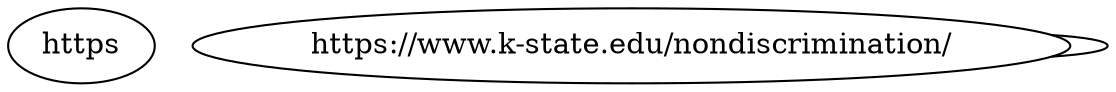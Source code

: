 graph  {
https [child_link="['https://www.k-state.edu/nondiscrimination/']", data="b\"\nNotice of Nondiscrimination\nPowercat\nchevron\ndouble-chevron\nchat-purple\nhome\ncomputer window with a question mark\nclose\nfacebook\nlinkedin\nmenu\nsearch\ntwitter\nyoutube\napply-purple\napply-white\nchat-white\nrequest-purple\nrequest-white\nJump to main contentJump to footer\nKansas State University\nConnect\nCanvas\nOrgCentral\nNavigate\nKSIS\nHRIS\nWebmail\nSign in\nBrowse A-Z\nNotice of NondiscriminationSearch\nSearch\nK-State home\nNotice of Nondiscrimination\nKansas State University Notice of Nondiscrimination\nKansas State University is committed to maintaining academic, housing, and work environments that are free of discrimination, harassment, and sexual harassment. Discrimination based on race, color, ethnicity, national origin, sex, sexual orientation, gender identity, religion, age, ancestry, disability, genetic information, military status, or veteran status is prohibited. Retaliation against a person for reporting or objecting to discrimination or harassment or for participating in an investigation or other proceeding is a violation of PPM Chapter 3010, whether or not discrimination or harassment occurred. PPM 3010 is not intended for, and will not be used to, infringe on academic freedom or to censor or punish students, faculty, employees, or staff who exercise their legitimate First Amendment rights.\nIn PPM 3010, discrimination is treating an individual adversely in employment, housing, or academic decisions based on race, color, ethnicity, national origin, sex, sexual orientation, gender identity, religion, age, ancestry, disability, genetic information, military status, or veteran status without a legitimate, nondiscriminatory reason for the treatment, or maintaining seemingly neutral policies, practices, or requirements that have a disparate impact on employment, on-campus housing, or academic opportunities of members of the above-listed protected categories without a valid business or academic reason.\nThe person designated with responsibility for coordination of compliance efforts and receipt of inquiries concerning the nondiscrimination policy is the university's Title IX Coordinator: the Director of the Office of Institutional Equity, equity@k-state.edu, 220A Kedzie Hall, 828 Mid-Campus Drive South, Kansas State University, Manhattan, Kansas 66506-1500. Telephone: 785-532-6220 | TTY or TRS: 711. The campus ADA Coordinator is the Director of Employee Relations and Engagement, who may be reached at charlott@k-state.edu or 111 Dykstra Hall, 1628 Claflin Rd, Kansas State University, Manhattan, Kansas 66506-4801, 785-532-6277 and TTY or TRS 711.Revised August 14, 2020\nContact Us\nEmergency\nStatements and Disclosures\nAccessibility\nKBOR Free Expression Statement\n\xc2\xa9 Kansas State University\nUpdated\nUpdated: 9/22/23\""];
"https://www.k-state.edu/nondiscrimination/" -- "https://www.k-state.edu/nondiscrimination/";
}
